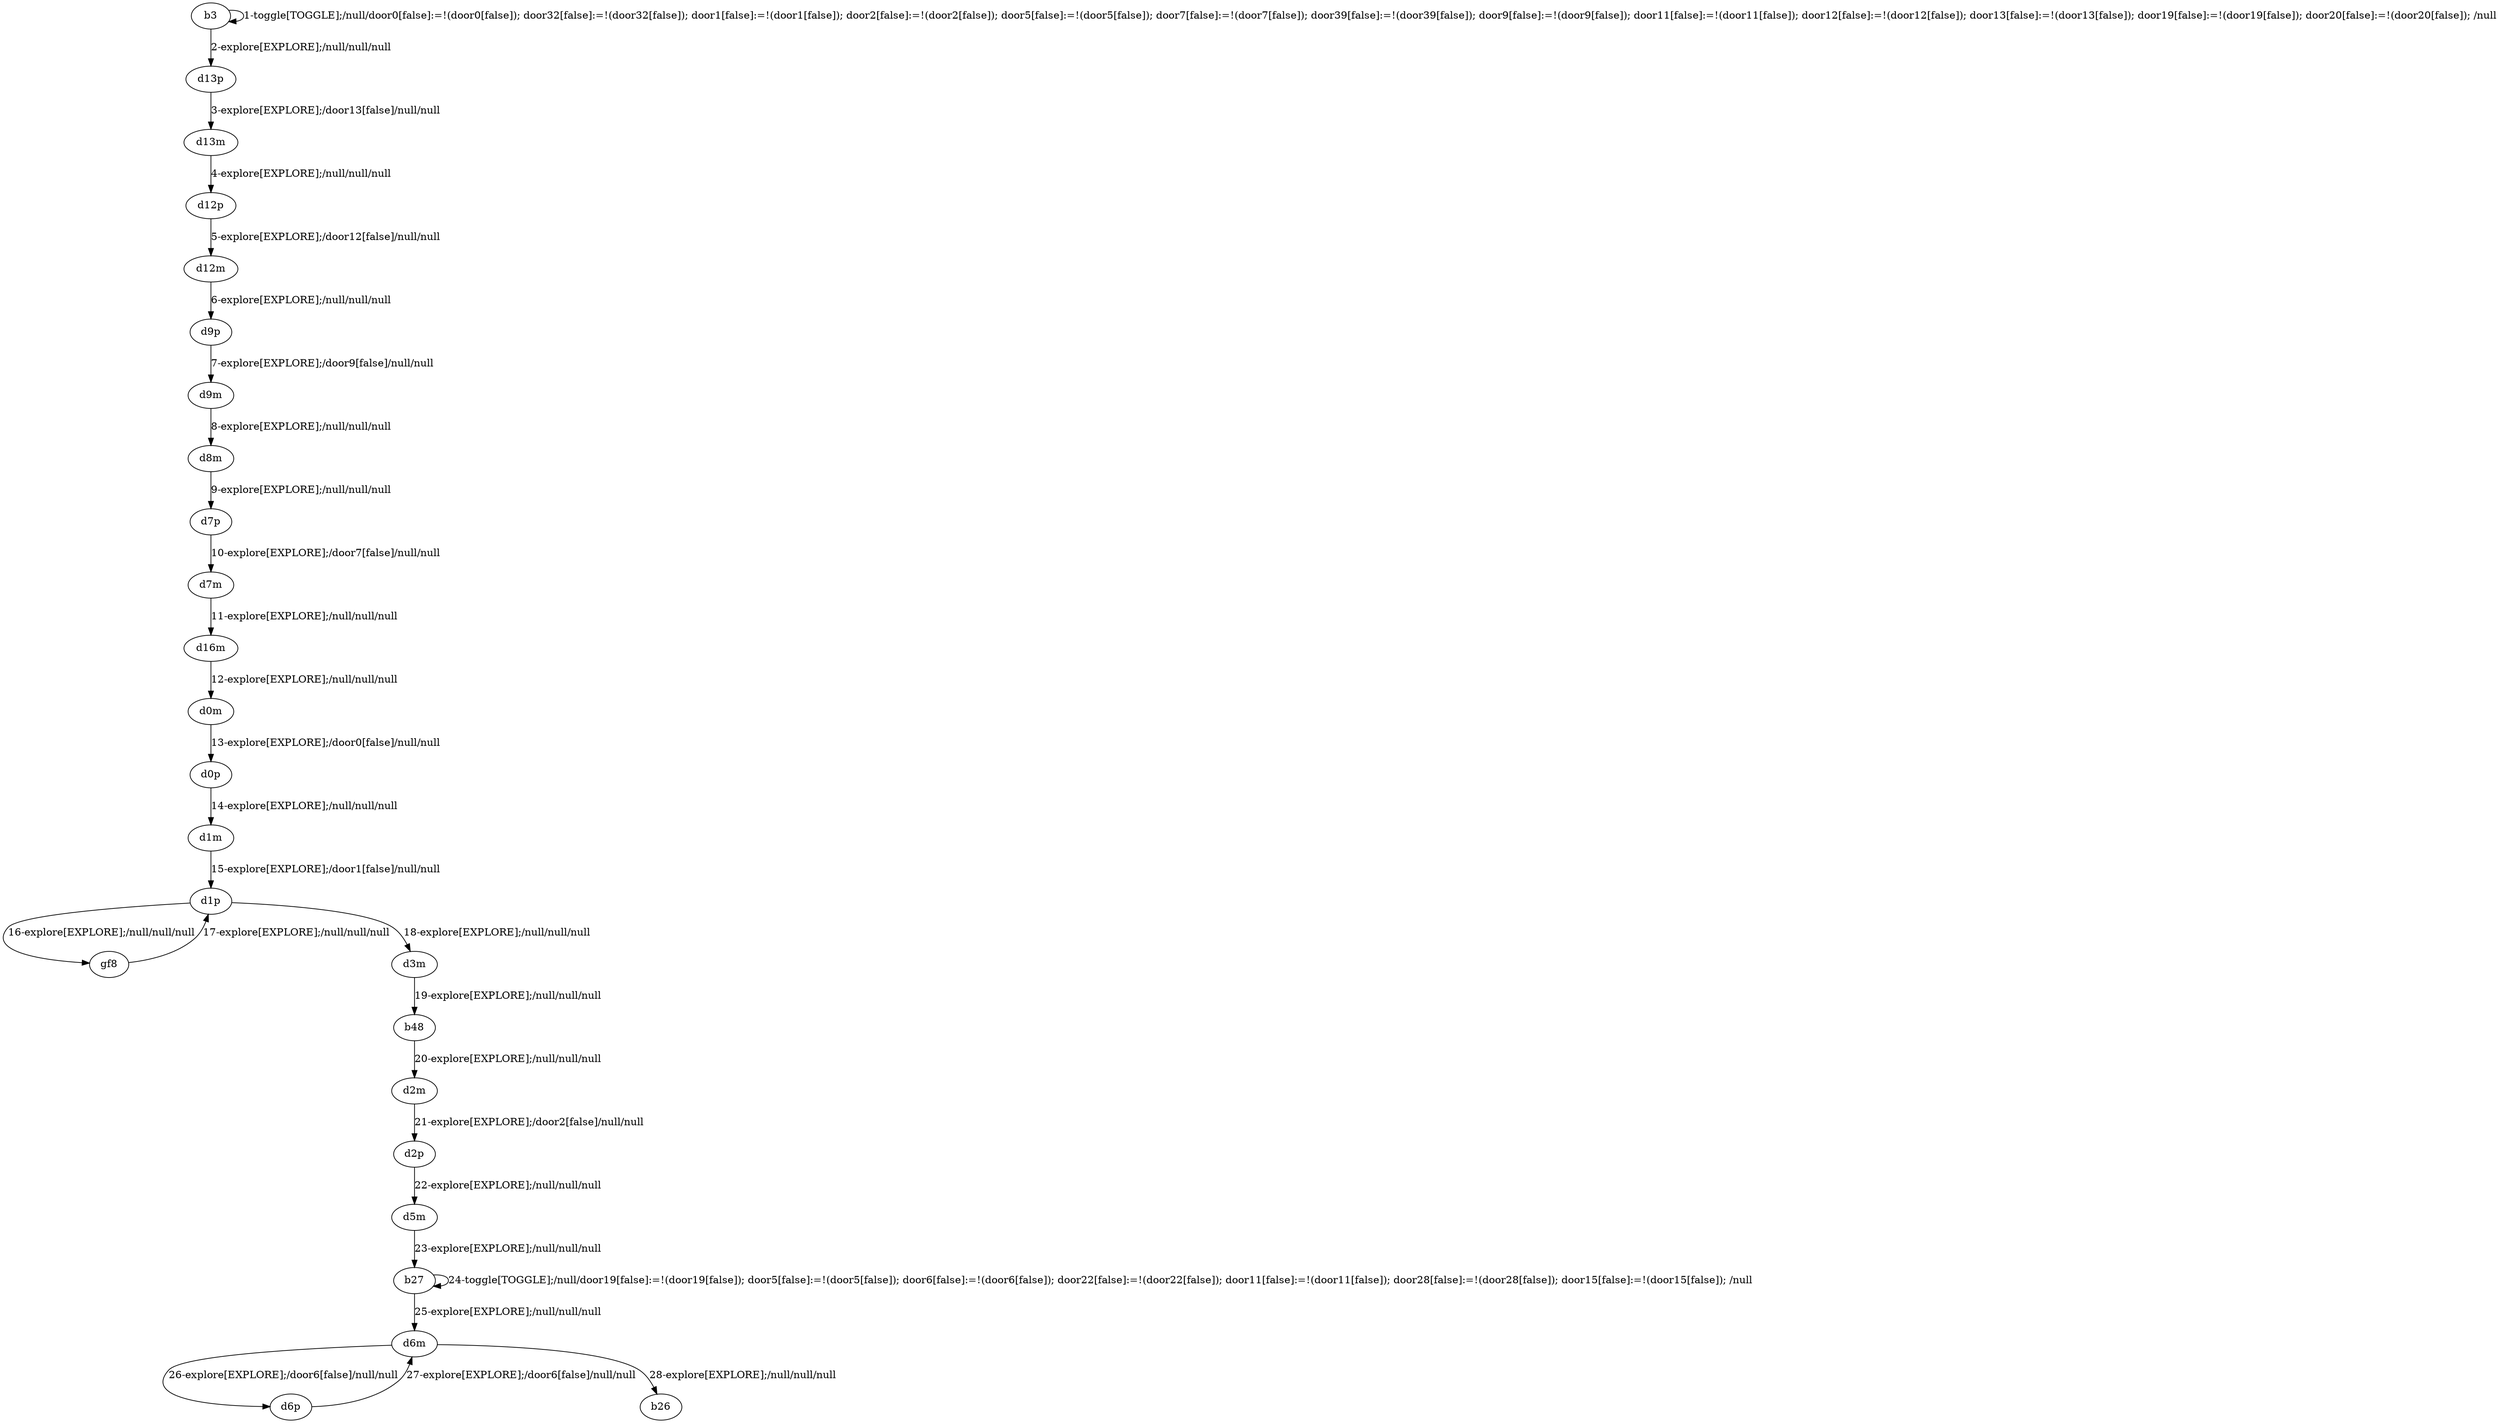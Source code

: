 # Total number of goals covered by this test: 1
# d6m --> b26

digraph g {
"b3" -> "b3" [label = "1-toggle[TOGGLE];/null/door0[false]:=!(door0[false]); door32[false]:=!(door32[false]); door1[false]:=!(door1[false]); door2[false]:=!(door2[false]); door5[false]:=!(door5[false]); door7[false]:=!(door7[false]); door39[false]:=!(door39[false]); door9[false]:=!(door9[false]); door11[false]:=!(door11[false]); door12[false]:=!(door12[false]); door13[false]:=!(door13[false]); door19[false]:=!(door19[false]); door20[false]:=!(door20[false]); /null"];
"b3" -> "d13p" [label = "2-explore[EXPLORE];/null/null/null"];
"d13p" -> "d13m" [label = "3-explore[EXPLORE];/door13[false]/null/null"];
"d13m" -> "d12p" [label = "4-explore[EXPLORE];/null/null/null"];
"d12p" -> "d12m" [label = "5-explore[EXPLORE];/door12[false]/null/null"];
"d12m" -> "d9p" [label = "6-explore[EXPLORE];/null/null/null"];
"d9p" -> "d9m" [label = "7-explore[EXPLORE];/door9[false]/null/null"];
"d9m" -> "d8m" [label = "8-explore[EXPLORE];/null/null/null"];
"d8m" -> "d7p" [label = "9-explore[EXPLORE];/null/null/null"];
"d7p" -> "d7m" [label = "10-explore[EXPLORE];/door7[false]/null/null"];
"d7m" -> "d16m" [label = "11-explore[EXPLORE];/null/null/null"];
"d16m" -> "d0m" [label = "12-explore[EXPLORE];/null/null/null"];
"d0m" -> "d0p" [label = "13-explore[EXPLORE];/door0[false]/null/null"];
"d0p" -> "d1m" [label = "14-explore[EXPLORE];/null/null/null"];
"d1m" -> "d1p" [label = "15-explore[EXPLORE];/door1[false]/null/null"];
"d1p" -> "gf8" [label = "16-explore[EXPLORE];/null/null/null"];
"gf8" -> "d1p" [label = "17-explore[EXPLORE];/null/null/null"];
"d1p" -> "d3m" [label = "18-explore[EXPLORE];/null/null/null"];
"d3m" -> "b48" [label = "19-explore[EXPLORE];/null/null/null"];
"b48" -> "d2m" [label = "20-explore[EXPLORE];/null/null/null"];
"d2m" -> "d2p" [label = "21-explore[EXPLORE];/door2[false]/null/null"];
"d2p" -> "d5m" [label = "22-explore[EXPLORE];/null/null/null"];
"d5m" -> "b27" [label = "23-explore[EXPLORE];/null/null/null"];
"b27" -> "b27" [label = "24-toggle[TOGGLE];/null/door19[false]:=!(door19[false]); door5[false]:=!(door5[false]); door6[false]:=!(door6[false]); door22[false]:=!(door22[false]); door11[false]:=!(door11[false]); door28[false]:=!(door28[false]); door15[false]:=!(door15[false]); /null"];
"b27" -> "d6m" [label = "25-explore[EXPLORE];/null/null/null"];
"d6m" -> "d6p" [label = "26-explore[EXPLORE];/door6[false]/null/null"];
"d6p" -> "d6m" [label = "27-explore[EXPLORE];/door6[false]/null/null"];
"d6m" -> "b26" [label = "28-explore[EXPLORE];/null/null/null"];
}